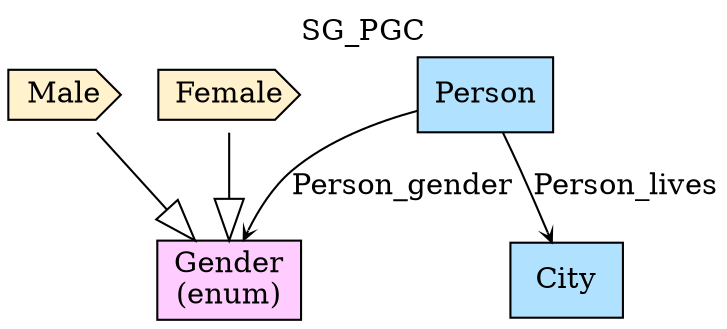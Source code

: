 digraph {graph[label=SG_PGC,labelloc=tl,labelfontsize=12];
"Male"[shape=cds,fillcolor="#FFF2CC",style = filled,label="Male"];
"Female"[shape=cds,fillcolor="#FFF2CC",style = filled,label="Female"];
"City"[shape=record,fillcolor=lightskyblue1,style = filled,label="City"];
"Person"[shape=record,fillcolor=lightskyblue1,style = filled,label="Person"];
"Gender"[shape=record,fillcolor="#FFCCFF",style = filled,label="Gender\l(enum)"];

"Male"->"Gender"[arrowhead=onormal,arrowsize=2.0];
"Female"->"Gender"[arrowhead=onormal,arrowsize=2.0];
"Person"->"City"[label="Person_lives",arrowhead=vee,headlabel="",arrowsize=.5];
"Person"->"Gender"[label="Person_gender",arrowhead=vee,headlabel="",arrowsize=.5];
}